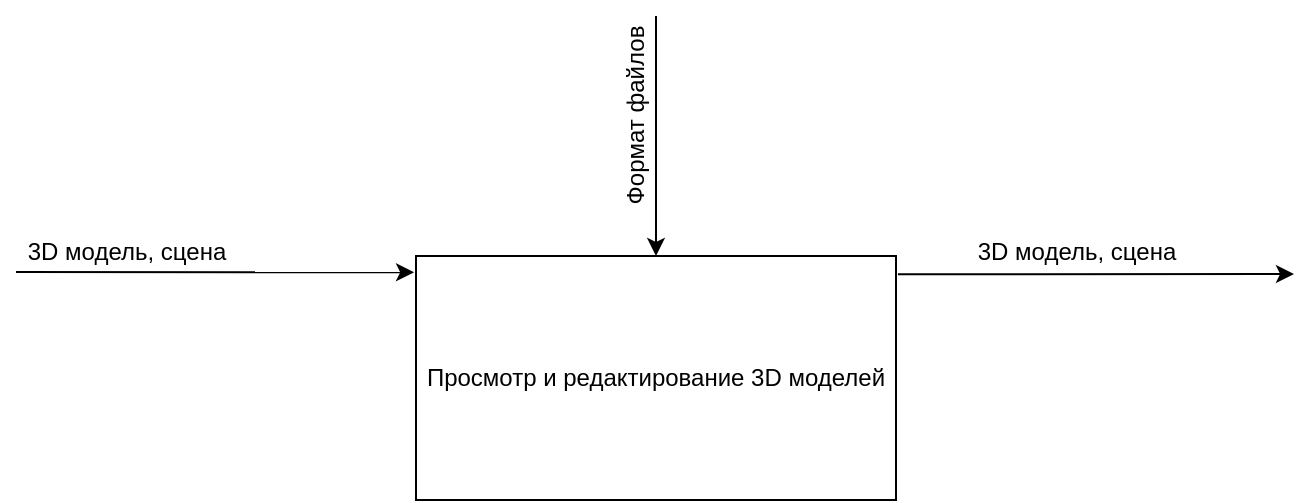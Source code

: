 <mxfile version="14.7.6" type="github">
  <diagram id="WN6VgEvd2EQ4TZZtk9Fa" name="Page-1">
    <mxGraphModel dx="868" dy="482" grid="1" gridSize="10" guides="1" tooltips="1" connect="1" arrows="1" fold="1" page="1" pageScale="1" pageWidth="827" pageHeight="1169" math="0" shadow="0">
      <root>
        <mxCell id="0" />
        <mxCell id="1" parent="0" />
        <mxCell id="W_RGjU2re__AxwctyzRs-1" value="Просмотр и редактирование 3D моделей" style="rounded=0;whiteSpace=wrap;html=1;" vertex="1" parent="1">
          <mxGeometry x="320" y="202" width="240" height="122" as="geometry" />
        </mxCell>
        <mxCell id="W_RGjU2re__AxwctyzRs-2" value="" style="endArrow=classic;html=1;entryX=-0.004;entryY=0.067;entryDx=0;entryDy=0;entryPerimeter=0;" edge="1" parent="1" target="W_RGjU2re__AxwctyzRs-1">
          <mxGeometry width="50" height="50" relative="1" as="geometry">
            <mxPoint x="120" y="210" as="sourcePoint" />
            <mxPoint x="170" y="160" as="targetPoint" />
          </mxGeometry>
        </mxCell>
        <mxCell id="W_RGjU2re__AxwctyzRs-3" value="3D модель, сцена" style="text;html=1;align=center;verticalAlign=middle;resizable=0;points=[];autosize=1;strokeColor=none;" vertex="1" parent="1">
          <mxGeometry x="120" y="190" width="110" height="20" as="geometry" />
        </mxCell>
        <mxCell id="W_RGjU2re__AxwctyzRs-4" value="" style="endArrow=classic;html=1;exitX=1.004;exitY=0.075;exitDx=0;exitDy=0;exitPerimeter=0;" edge="1" parent="1" source="W_RGjU2re__AxwctyzRs-1">
          <mxGeometry width="50" height="50" relative="1" as="geometry">
            <mxPoint x="560" y="210" as="sourcePoint" />
            <mxPoint x="759" y="211" as="targetPoint" />
          </mxGeometry>
        </mxCell>
        <mxCell id="W_RGjU2re__AxwctyzRs-5" value="3D модель, сцена" style="text;html=1;align=center;verticalAlign=middle;resizable=0;points=[];autosize=1;strokeColor=none;" vertex="1" parent="1">
          <mxGeometry x="595" y="190" width="110" height="20" as="geometry" />
        </mxCell>
        <mxCell id="W_RGjU2re__AxwctyzRs-6" value="" style="endArrow=classic;html=1;" edge="1" parent="1">
          <mxGeometry width="50" height="50" relative="1" as="geometry">
            <mxPoint x="440" y="82" as="sourcePoint" />
            <mxPoint x="440" y="202" as="targetPoint" />
          </mxGeometry>
        </mxCell>
        <mxCell id="W_RGjU2re__AxwctyzRs-7" value="Формат файлов" style="text;html=1;align=center;verticalAlign=middle;resizable=0;points=[];autosize=1;strokeColor=none;rotation=-90;" vertex="1" parent="1">
          <mxGeometry x="380" y="122" width="100" height="20" as="geometry" />
        </mxCell>
      </root>
    </mxGraphModel>
  </diagram>
</mxfile>
